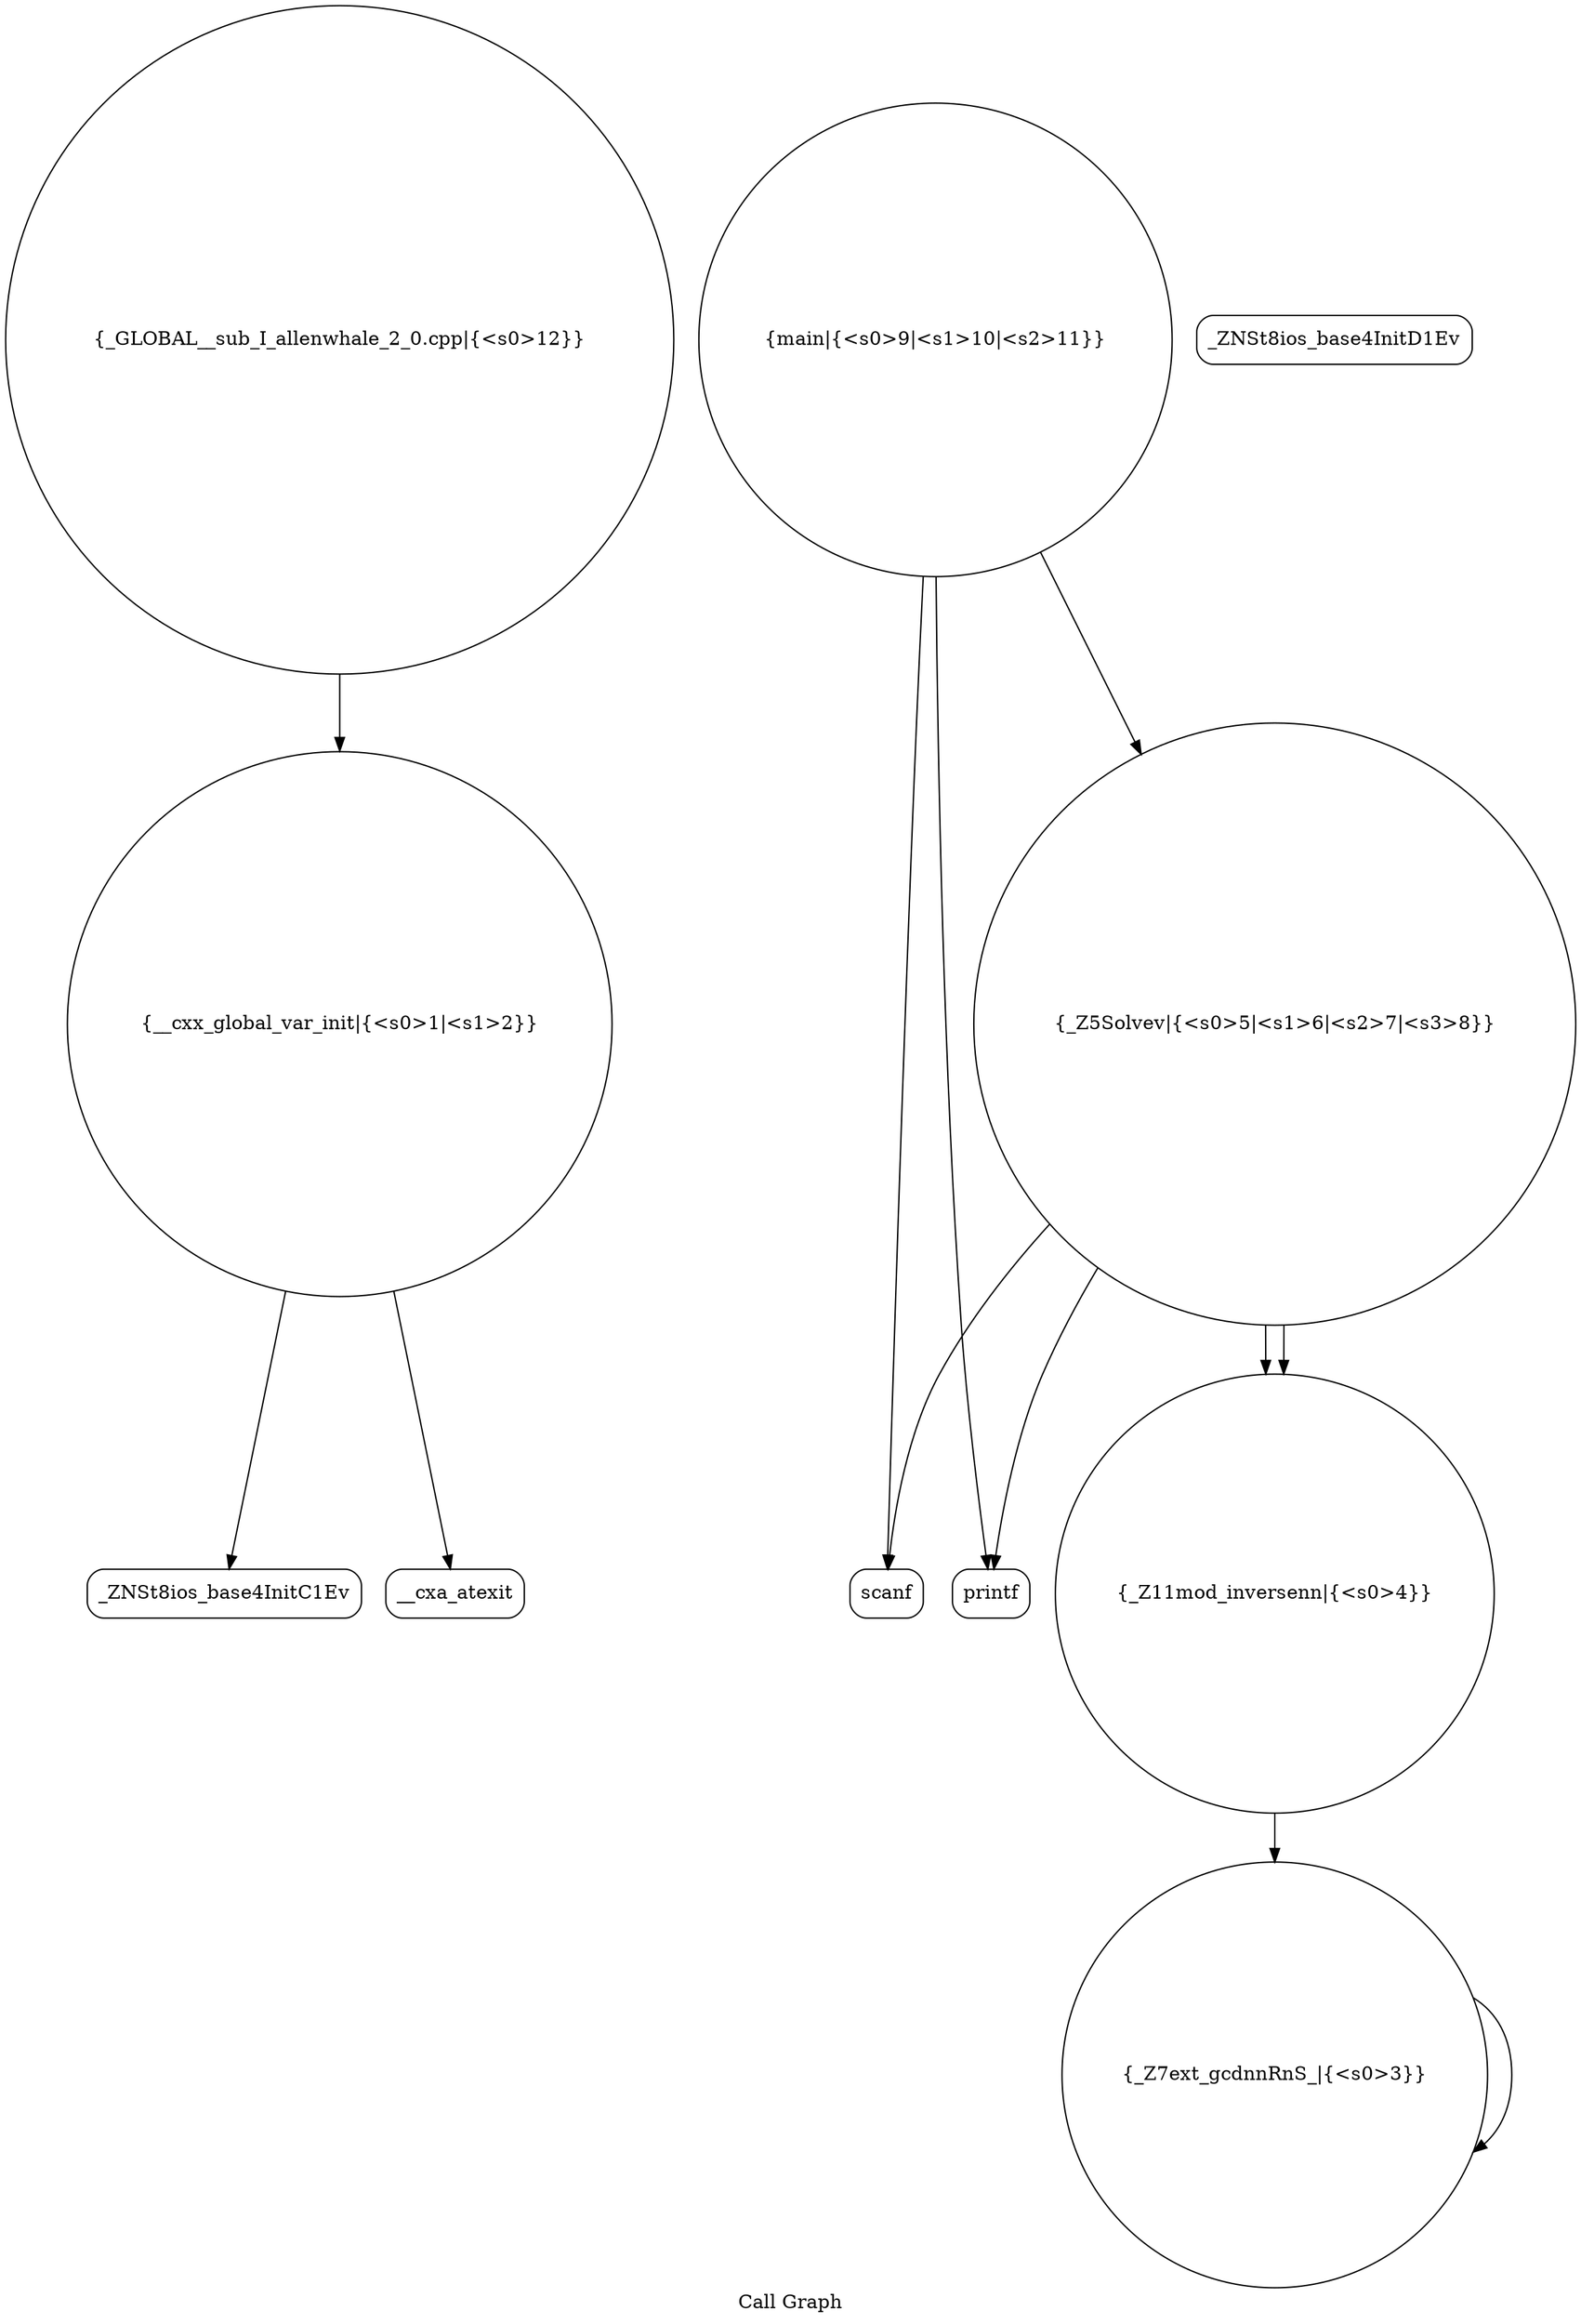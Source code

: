 digraph "Call Graph" {
	label="Call Graph";

	Node0x565166b36cf0 [shape=record,shape=circle,label="{__cxx_global_var_init|{<s0>1|<s1>2}}"];
	Node0x565166b36cf0:s0 -> Node0x565166b37180[color=black];
	Node0x565166b36cf0:s1 -> Node0x565166b37280[color=black];
	Node0x565166b37480 [shape=record,shape=Mrecord,label="{scanf}"];
	Node0x565166b37200 [shape=record,shape=Mrecord,label="{_ZNSt8ios_base4InitD1Ev}"];
	Node0x565166b37580 [shape=record,shape=circle,label="{main|{<s0>9|<s1>10|<s2>11}}"];
	Node0x565166b37580:s0 -> Node0x565166b37480[color=black];
	Node0x565166b37580:s1 -> Node0x565166b37500[color=black];
	Node0x565166b37580:s2 -> Node0x565166b37400[color=black];
	Node0x565166b37300 [shape=record,shape=circle,label="{_Z7ext_gcdnnRnS_|{<s0>3}}"];
	Node0x565166b37300:s0 -> Node0x565166b37300[color=black];
	Node0x565166b37400 [shape=record,shape=circle,label="{_Z5Solvev|{<s0>5|<s1>6|<s2>7|<s3>8}}"];
	Node0x565166b37400:s0 -> Node0x565166b37480[color=black];
	Node0x565166b37400:s1 -> Node0x565166b37380[color=black];
	Node0x565166b37400:s2 -> Node0x565166b37380[color=black];
	Node0x565166b37400:s3 -> Node0x565166b37500[color=black];
	Node0x565166b37180 [shape=record,shape=Mrecord,label="{_ZNSt8ios_base4InitC1Ev}"];
	Node0x565166b37500 [shape=record,shape=Mrecord,label="{printf}"];
	Node0x565166b37280 [shape=record,shape=Mrecord,label="{__cxa_atexit}"];
	Node0x565166b37600 [shape=record,shape=circle,label="{_GLOBAL__sub_I_allenwhale_2_0.cpp|{<s0>12}}"];
	Node0x565166b37600:s0 -> Node0x565166b36cf0[color=black];
	Node0x565166b37380 [shape=record,shape=circle,label="{_Z11mod_inversenn|{<s0>4}}"];
	Node0x565166b37380:s0 -> Node0x565166b37300[color=black];
}
